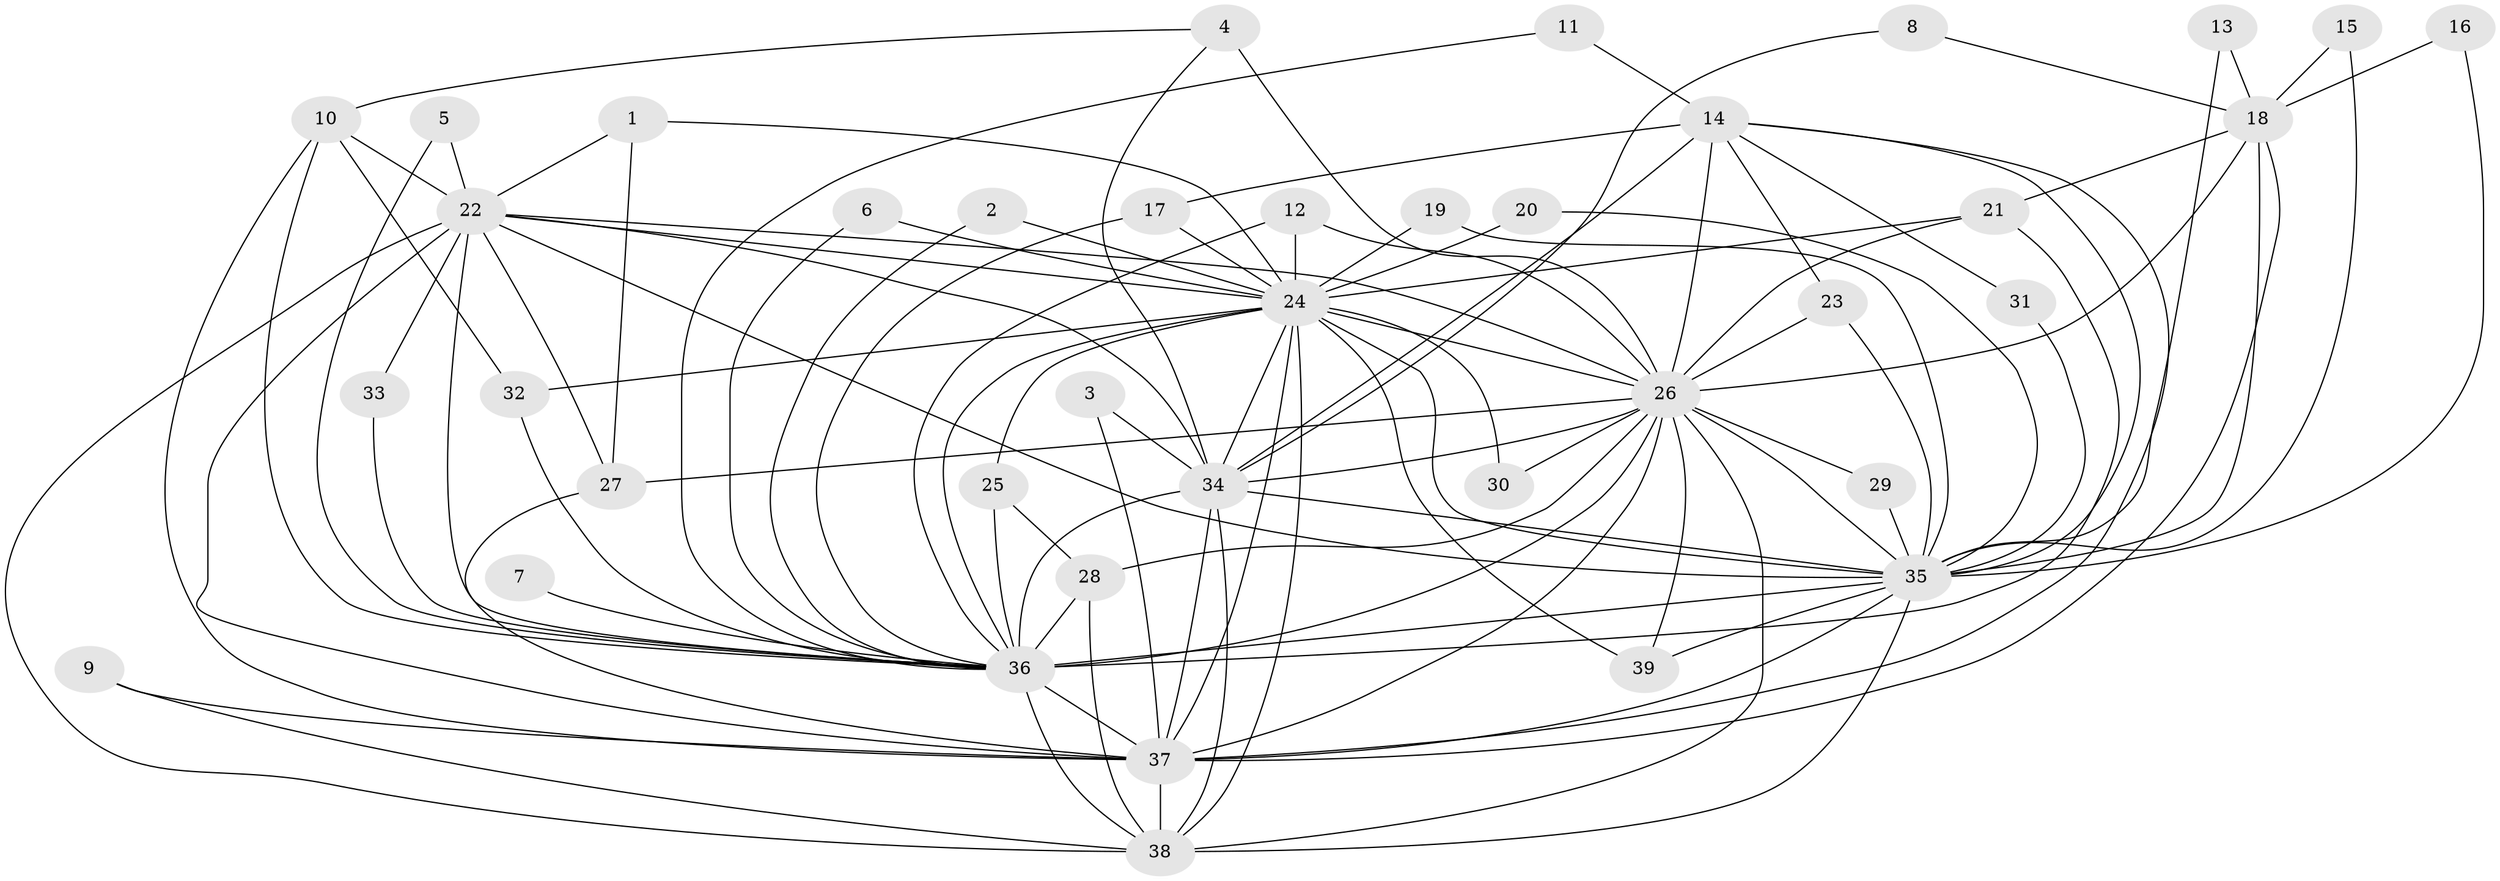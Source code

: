 // original degree distribution, {14: 0.01282051282051282, 23: 0.01282051282051282, 15: 0.02564102564102564, 24: 0.01282051282051282, 18: 0.02564102564102564, 21: 0.01282051282051282, 20: 0.01282051282051282, 17: 0.01282051282051282, 4: 0.0641025641025641, 3: 0.15384615384615385, 2: 0.5897435897435898, 7: 0.01282051282051282, 6: 0.02564102564102564, 5: 0.02564102564102564}
// Generated by graph-tools (version 1.1) at 2025/49/03/09/25 03:49:27]
// undirected, 39 vertices, 105 edges
graph export_dot {
graph [start="1"]
  node [color=gray90,style=filled];
  1;
  2;
  3;
  4;
  5;
  6;
  7;
  8;
  9;
  10;
  11;
  12;
  13;
  14;
  15;
  16;
  17;
  18;
  19;
  20;
  21;
  22;
  23;
  24;
  25;
  26;
  27;
  28;
  29;
  30;
  31;
  32;
  33;
  34;
  35;
  36;
  37;
  38;
  39;
  1 -- 22 [weight=1.0];
  1 -- 24 [weight=1.0];
  1 -- 27 [weight=1.0];
  2 -- 24 [weight=1.0];
  2 -- 36 [weight=1.0];
  3 -- 34 [weight=1.0];
  3 -- 37 [weight=1.0];
  4 -- 10 [weight=1.0];
  4 -- 26 [weight=2.0];
  4 -- 34 [weight=1.0];
  5 -- 22 [weight=1.0];
  5 -- 36 [weight=1.0];
  6 -- 24 [weight=1.0];
  6 -- 36 [weight=1.0];
  7 -- 36 [weight=2.0];
  8 -- 18 [weight=1.0];
  8 -- 34 [weight=1.0];
  9 -- 37 [weight=1.0];
  9 -- 38 [weight=1.0];
  10 -- 22 [weight=1.0];
  10 -- 32 [weight=1.0];
  10 -- 36 [weight=1.0];
  10 -- 37 [weight=1.0];
  11 -- 14 [weight=1.0];
  11 -- 36 [weight=1.0];
  12 -- 24 [weight=1.0];
  12 -- 26 [weight=1.0];
  12 -- 36 [weight=1.0];
  13 -- 18 [weight=1.0];
  13 -- 35 [weight=1.0];
  14 -- 17 [weight=1.0];
  14 -- 23 [weight=1.0];
  14 -- 26 [weight=2.0];
  14 -- 31 [weight=1.0];
  14 -- 34 [weight=1.0];
  14 -- 35 [weight=1.0];
  14 -- 37 [weight=1.0];
  15 -- 18 [weight=1.0];
  15 -- 35 [weight=1.0];
  16 -- 18 [weight=1.0];
  16 -- 35 [weight=1.0];
  17 -- 24 [weight=1.0];
  17 -- 36 [weight=1.0];
  18 -- 21 [weight=1.0];
  18 -- 26 [weight=4.0];
  18 -- 35 [weight=1.0];
  18 -- 37 [weight=1.0];
  19 -- 24 [weight=1.0];
  19 -- 35 [weight=1.0];
  20 -- 24 [weight=1.0];
  20 -- 35 [weight=1.0];
  21 -- 24 [weight=1.0];
  21 -- 26 [weight=1.0];
  21 -- 36 [weight=1.0];
  22 -- 24 [weight=1.0];
  22 -- 26 [weight=2.0];
  22 -- 27 [weight=1.0];
  22 -- 33 [weight=1.0];
  22 -- 34 [weight=1.0];
  22 -- 35 [weight=1.0];
  22 -- 36 [weight=2.0];
  22 -- 37 [weight=2.0];
  22 -- 38 [weight=1.0];
  23 -- 26 [weight=1.0];
  23 -- 35 [weight=1.0];
  24 -- 25 [weight=1.0];
  24 -- 26 [weight=2.0];
  24 -- 30 [weight=1.0];
  24 -- 32 [weight=1.0];
  24 -- 34 [weight=1.0];
  24 -- 35 [weight=1.0];
  24 -- 36 [weight=3.0];
  24 -- 37 [weight=1.0];
  24 -- 38 [weight=2.0];
  24 -- 39 [weight=1.0];
  25 -- 28 [weight=1.0];
  25 -- 36 [weight=1.0];
  26 -- 27 [weight=1.0];
  26 -- 28 [weight=2.0];
  26 -- 29 [weight=1.0];
  26 -- 30 [weight=1.0];
  26 -- 34 [weight=2.0];
  26 -- 35 [weight=2.0];
  26 -- 36 [weight=4.0];
  26 -- 37 [weight=2.0];
  26 -- 38 [weight=2.0];
  26 -- 39 [weight=2.0];
  27 -- 37 [weight=1.0];
  28 -- 36 [weight=2.0];
  28 -- 38 [weight=1.0];
  29 -- 35 [weight=1.0];
  31 -- 35 [weight=1.0];
  32 -- 36 [weight=1.0];
  33 -- 36 [weight=1.0];
  34 -- 35 [weight=1.0];
  34 -- 36 [weight=2.0];
  34 -- 37 [weight=1.0];
  34 -- 38 [weight=2.0];
  35 -- 36 [weight=2.0];
  35 -- 37 [weight=1.0];
  35 -- 38 [weight=1.0];
  35 -- 39 [weight=1.0];
  36 -- 37 [weight=3.0];
  36 -- 38 [weight=4.0];
  37 -- 38 [weight=2.0];
}
